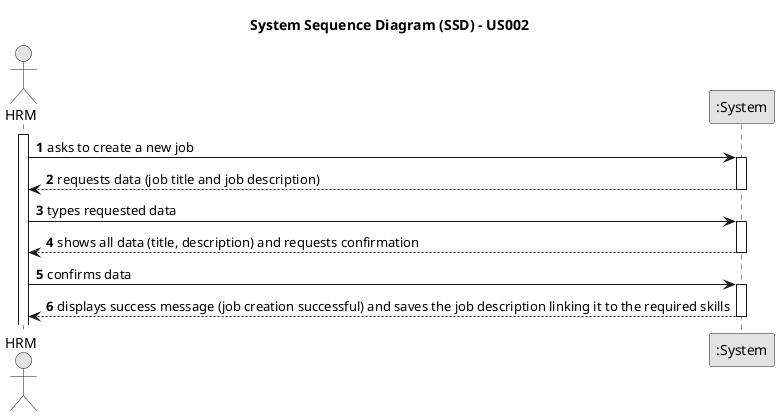 @startuml
skinparam monochrome true
skinparam packageStyle rectangle
skinparam shadowing false

title System Sequence Diagram (SSD) - US002

autonumber

actor "HRM" as Employee
participant ":System" as System

activate Employee

    Employee -> System : asks to create a new job
    activate System
        System --> Employee : requests data (job title and job description)
    deactivate System

    Employee -> System : types requested data
    activate System
        System --> Employee : shows all data (title, description) and requests confirmation
    deactivate System

    Employee -> System : confirms data
    activate System

        System --> Employee : displays success message (job creation successful) and saves the job description linking it to the required skills
    deactivate System

@enduml